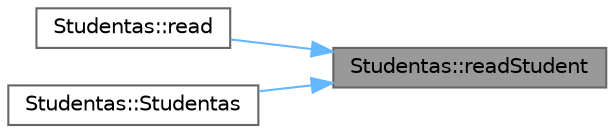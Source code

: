 digraph "Studentas::readStudent"
{
 // INTERACTIVE_SVG=YES
 // LATEX_PDF_SIZE
  bgcolor="transparent";
  edge [fontname=Helvetica,fontsize=10,labelfontname=Helvetica,labelfontsize=10];
  node [fontname=Helvetica,fontsize=10,shape=box,height=0.2,width=0.4];
  rankdir="RL";
  Node1 [id="Node000001",label="Studentas::readStudent",height=0.2,width=0.4,color="gray40", fillcolor="grey60", style="filled", fontcolor="black",tooltip=" "];
  Node1 -> Node2 [id="edge1_Node000001_Node000002",dir="back",color="steelblue1",style="solid",tooltip=" "];
  Node2 [id="Node000002",label="Studentas::read",height=0.2,width=0.4,color="grey40", fillcolor="white", style="filled",URL="$class_studentas.html#a81b9f385ae0038f9c79398d6a00096db",tooltip=" "];
  Node1 -> Node3 [id="edge2_Node000001_Node000003",dir="back",color="steelblue1",style="solid",tooltip=" "];
  Node3 [id="Node000003",label="Studentas::Studentas",height=0.2,width=0.4,color="grey40", fillcolor="white", style="filled",URL="$class_studentas.html#a00d6db6706f5e4182d3677ea4e90de61",tooltip=" "];
}
